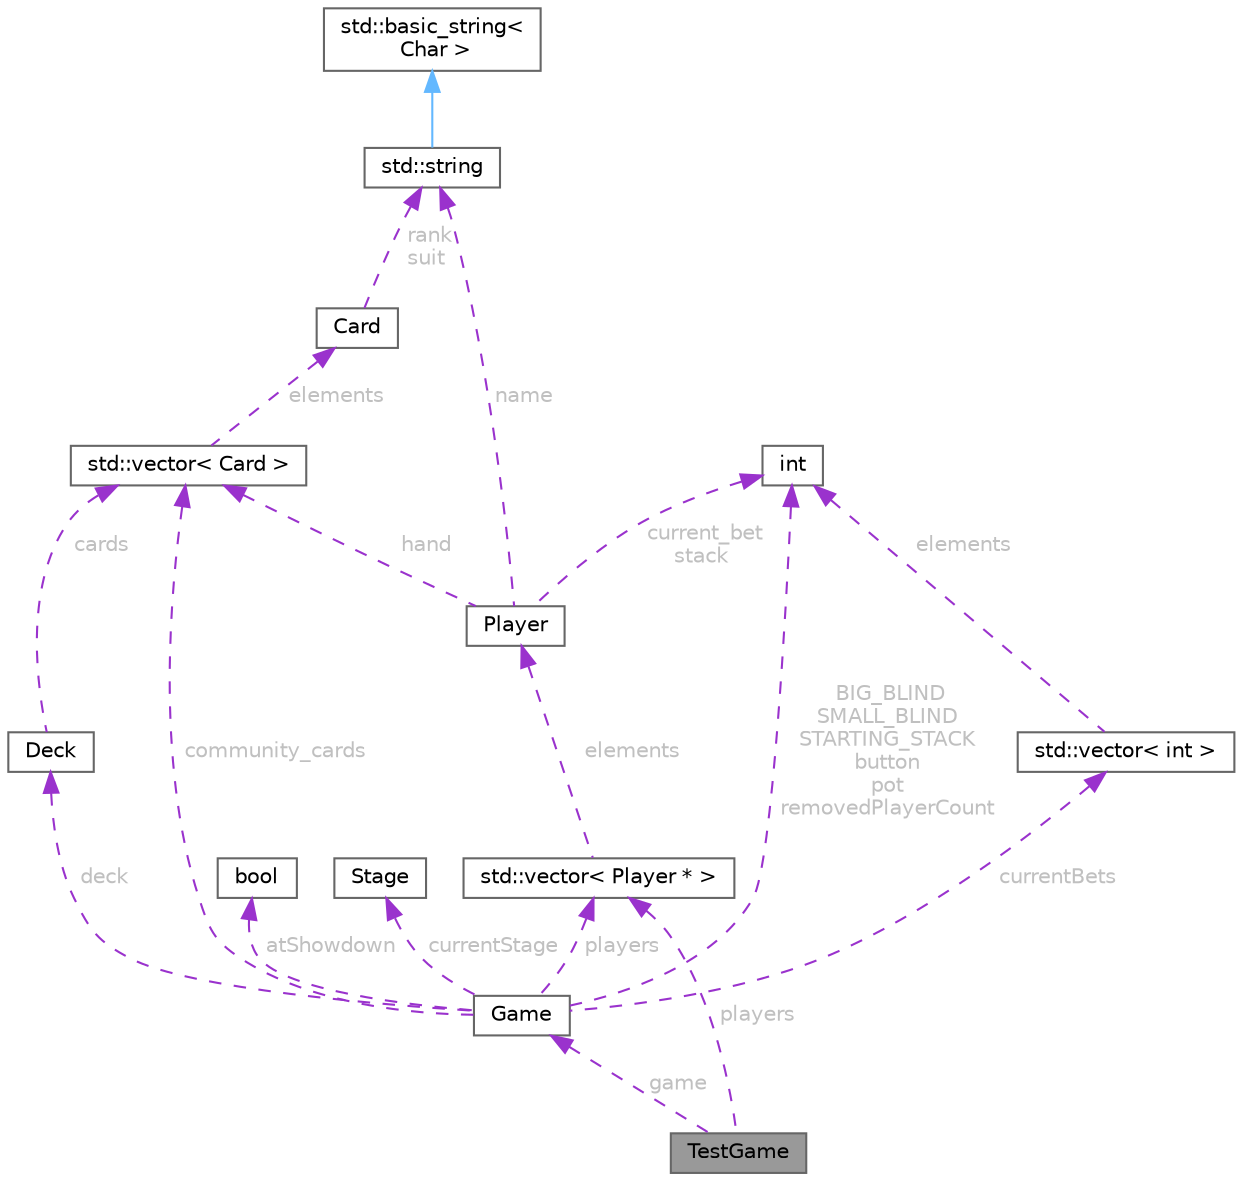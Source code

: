 digraph "TestGame"
{
 // INTERACTIVE_SVG=YES
 // LATEX_PDF_SIZE
  bgcolor="transparent";
  edge [fontname=Helvetica,fontsize=10,labelfontname=Helvetica,labelfontsize=10];
  node [fontname=Helvetica,fontsize=10,shape=box,height=0.2,width=0.4];
  Node1 [id="Node000001",label="TestGame",height=0.2,width=0.4,color="gray40", fillcolor="grey60", style="filled", fontcolor="black",tooltip=" "];
  Node2 -> Node1 [id="edge1_Node000001_Node000002",dir="back",color="darkorchid3",style="dashed",tooltip=" ",label=" game",fontcolor="grey" ];
  Node2 [id="Node000002",label="Game",height=0.2,width=0.4,color="gray40", fillcolor="white", style="filled",URL="$class_game.html",tooltip="Manages the state and flow of a poker game."];
  Node3 -> Node2 [id="edge2_Node000002_Node000003",dir="back",color="darkorchid3",style="dashed",tooltip=" ",label=" deck",fontcolor="grey" ];
  Node3 [id="Node000003",label="Deck",height=0.2,width=0.4,color="gray40", fillcolor="white", style="filled",URL="$class_deck.html",tooltip="Represents a deck of playing cards, providing functionality to shuffle, deal, and manage the deck."];
  Node4 -> Node3 [id="edge3_Node000003_Node000004",dir="back",color="darkorchid3",style="dashed",tooltip=" ",label=" cards",fontcolor="grey" ];
  Node4 [id="Node000004",label="std::vector\< Card \>",height=0.2,width=0.4,color="gray40", fillcolor="white", style="filled",tooltip=" "];
  Node5 -> Node4 [id="edge4_Node000004_Node000005",dir="back",color="darkorchid3",style="dashed",tooltip=" ",label=" elements",fontcolor="grey" ];
  Node5 [id="Node000005",label="Card",height=0.2,width=0.4,color="gray40", fillcolor="white", style="filled",URL="$class_card.html",tooltip="Represents a single card in a deck of cards. Each card has a suit and a rank."];
  Node6 -> Node5 [id="edge5_Node000005_Node000006",dir="back",color="darkorchid3",style="dashed",tooltip=" ",label=" rank\nsuit",fontcolor="grey" ];
  Node6 [id="Node000006",label="std::string",height=0.2,width=0.4,color="gray40", fillcolor="white", style="filled",tooltip=" "];
  Node7 -> Node6 [id="edge6_Node000006_Node000007",dir="back",color="steelblue1",style="solid",tooltip=" "];
  Node7 [id="Node000007",label="std::basic_string\<\l Char \>",height=0.2,width=0.4,color="gray40", fillcolor="white", style="filled",tooltip=" "];
  Node8 -> Node2 [id="edge7_Node000002_Node000008",dir="back",color="darkorchid3",style="dashed",tooltip=" ",label=" players",fontcolor="grey" ];
  Node8 [id="Node000008",label="std::vector\< Player * \>",height=0.2,width=0.4,color="gray40", fillcolor="white", style="filled",tooltip=" "];
  Node9 -> Node8 [id="edge8_Node000008_Node000009",dir="back",color="darkorchid3",style="dashed",tooltip=" ",label=" elements",fontcolor="grey" ];
  Node9 [id="Node000009",label="Player",height=0.2,width=0.4,color="gray40", fillcolor="white", style="filled",URL="$class_player.html",tooltip="Represents a player in the poker game."];
  Node6 -> Node9 [id="edge9_Node000009_Node000006",dir="back",color="darkorchid3",style="dashed",tooltip=" ",label=" name",fontcolor="grey" ];
  Node4 -> Node9 [id="edge10_Node000009_Node000004",dir="back",color="darkorchid3",style="dashed",tooltip=" ",label=" hand",fontcolor="grey" ];
  Node10 -> Node9 [id="edge11_Node000009_Node000010",dir="back",color="darkorchid3",style="dashed",tooltip=" ",label=" current_bet\nstack",fontcolor="grey" ];
  Node10 [id="Node000010",label="int",height=0.2,width=0.4,color="gray40", fillcolor="white", style="filled",tooltip=" "];
  Node4 -> Node2 [id="edge12_Node000002_Node000004",dir="back",color="darkorchid3",style="dashed",tooltip=" ",label=" community_cards",fontcolor="grey" ];
  Node11 -> Node2 [id="edge13_Node000002_Node000011",dir="back",color="darkorchid3",style="dashed",tooltip=" ",label=" currentBets",fontcolor="grey" ];
  Node11 [id="Node000011",label="std::vector\< int \>",height=0.2,width=0.4,color="gray40", fillcolor="white", style="filled",tooltip=" "];
  Node10 -> Node11 [id="edge14_Node000011_Node000010",dir="back",color="darkorchid3",style="dashed",tooltip=" ",label=" elements",fontcolor="grey" ];
  Node10 -> Node2 [id="edge15_Node000002_Node000010",dir="back",color="darkorchid3",style="dashed",tooltip=" ",label=" BIG_BLIND\nSMALL_BLIND\nSTARTING_STACK\nbutton\npot\nremovedPlayerCount",fontcolor="grey" ];
  Node12 -> Node2 [id="edge16_Node000002_Node000012",dir="back",color="darkorchid3",style="dashed",tooltip=" ",label=" atShowdown",fontcolor="grey" ];
  Node12 [id="Node000012",label="bool",height=0.2,width=0.4,color="gray40", fillcolor="white", style="filled",tooltip=" "];
  Node13 -> Node2 [id="edge17_Node000002_Node000013",dir="back",color="darkorchid3",style="dashed",tooltip=" ",label=" currentStage",fontcolor="grey" ];
  Node13 [id="Node000013",label="Stage",height=0.2,width=0.4,color="gray40", fillcolor="white", style="filled",tooltip=" "];
  Node8 -> Node1 [id="edge18_Node000001_Node000008",dir="back",color="darkorchid3",style="dashed",tooltip=" ",label=" players",fontcolor="grey" ];
}
